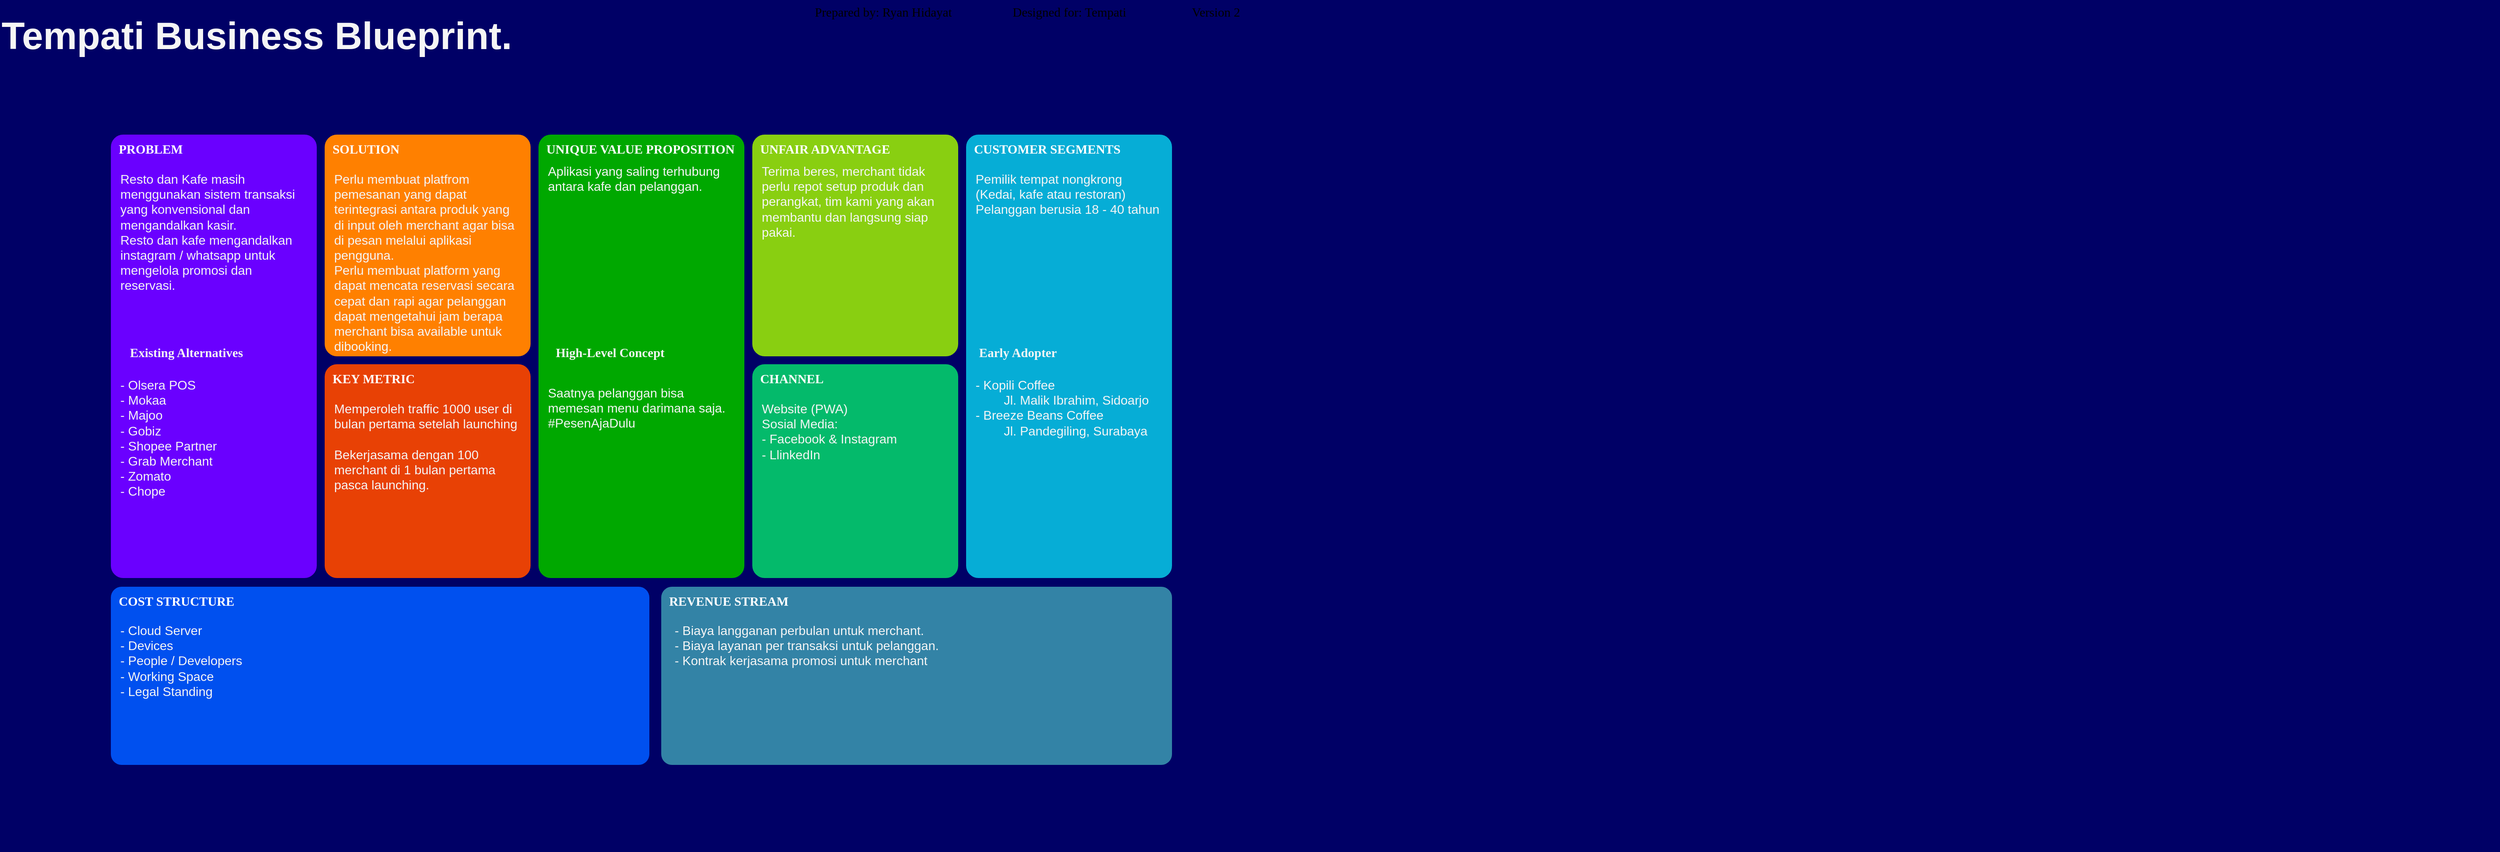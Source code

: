 <mxfile version="20.2.3" type="device" pages="5"><diagram id="Z5V-W55lDpO0GYFx_wrY" name="Lean Canvas"><mxGraphModel dx="4291" dy="1991" grid="1" gridSize="10" guides="1" tooltips="1" connect="1" arrows="1" fold="1" page="1" pageScale="1" pageWidth="1654" pageHeight="1169" background="#000066" math="0" shadow="0"><root><mxCell id="0"/><mxCell id="1" parent="0"/><mxCell id="rcuniqRoaOVMtxPlll1b-1" value="" style="shape=image;verticalLabelPosition=bottom;labelBackgroundColor=default;verticalAlign=top;aspect=fixed;imageAspect=0;image=https://ik.imagekit.io/xbsw5m8zu/insights/how-to-create-your-business-model-lean-canvas-edition/lean-canvas-template.png;" parent="1" vertex="1"><mxGeometry x="1767" y="105.38" width="1428.89" height="989.23" as="geometry"/></mxCell><mxCell id="rcuniqRoaOVMtxPlll1b-2" value="Prepared by: Ryan Hidayat" style="text;html=1;resizable=0;autosize=1;align=center;verticalAlign=middle;points=[];fillColor=none;strokeColor=none;rounded=0;fontSize=16;fontStyle=0;fontFamily=Tahoma;" parent="1" vertex="1"><mxGeometry x="1050" y="20" width="210" height="30" as="geometry"/></mxCell><mxCell id="rcuniqRoaOVMtxPlll1b-3" value="Designed for: Tempati" style="text;html=1;resizable=0;autosize=1;align=center;verticalAlign=middle;points=[];fillColor=none;strokeColor=none;rounded=0;fontSize=16;fontStyle=0;fontFamily=Tahoma;" parent="1" vertex="1"><mxGeometry x="1300" y="20" width="180" height="30" as="geometry"/></mxCell><mxCell id="rcuniqRoaOVMtxPlll1b-4" value="Version 2" style="text;html=1;resizable=0;autosize=1;align=center;verticalAlign=middle;points=[];fillColor=none;strokeColor=none;rounded=0;fontSize=16;fontStyle=0;fontFamily=Tahoma;" parent="1" vertex="1"><mxGeometry x="1530" y="20" width="90" height="30" as="geometry"/></mxCell><mxCell id="w8fE0H4x-cyEWme9j2Yp-2" value="&lt;b&gt;PROBLEM&lt;/b&gt;" style="rounded=1;whiteSpace=wrap;html=1;fontFamily=Tahoma;fontSize=16;fillColor=#6a00ff;fontColor=#ffffff;strokeColor=none;arcSize=6;verticalAlign=top;spacingTop=2;align=left;spacingLeft=8;" parent="1" vertex="1"><mxGeometry x="180" y="190" width="260" height="560" as="geometry"/></mxCell><mxCell id="w8fE0H4x-cyEWme9j2Yp-3" value="&lt;b&gt;SOLUTION&lt;/b&gt;" style="rounded=1;whiteSpace=wrap;html=1;fontFamily=Tahoma;fontSize=16;fillColor=#FF8000;fontColor=#ffffff;strokeColor=none;arcSize=6;verticalAlign=top;spacingTop=2;align=left;spacingLeft=8;" parent="1" vertex="1"><mxGeometry x="450" y="190" width="260" height="280" as="geometry"/></mxCell><mxCell id="w8fE0H4x-cyEWme9j2Yp-4" value="&lt;b&gt;KEY METRIC&lt;/b&gt;" style="rounded=1;whiteSpace=wrap;html=1;fontFamily=Tahoma;fontSize=16;fillColor=#E84105;fontColor=#ffffff;strokeColor=none;arcSize=6;verticalAlign=top;spacingTop=2;align=left;spacingLeft=8;" parent="1" vertex="1"><mxGeometry x="450" y="480" width="260" height="270" as="geometry"/></mxCell><mxCell id="w8fE0H4x-cyEWme9j2Yp-5" value="&lt;b&gt;UNIQUE VALUE PROPOSITION&lt;/b&gt;" style="rounded=1;whiteSpace=wrap;html=1;fontFamily=Tahoma;fontSize=16;fillColor=#00A800;fontColor=#ffffff;strokeColor=none;arcSize=6;verticalAlign=top;spacingTop=2;align=left;spacingLeft=8;" parent="1" vertex="1"><mxGeometry x="720" y="190" width="260" height="560" as="geometry"/></mxCell><mxCell id="w8fE0H4x-cyEWme9j2Yp-7" value="&lt;b&gt;UNFAIR ADVANTAGE&lt;/b&gt;" style="rounded=1;whiteSpace=wrap;html=1;fontFamily=Tahoma;fontSize=16;fillColor=#89CF11;fontColor=#ffffff;strokeColor=none;arcSize=6;verticalAlign=top;spacingTop=2;align=left;spacingLeft=8;" parent="1" vertex="1"><mxGeometry x="990" y="190" width="260" height="280" as="geometry"/></mxCell><mxCell id="w8fE0H4x-cyEWme9j2Yp-8" value="&lt;b&gt;CHANNEL&lt;/b&gt;" style="rounded=1;whiteSpace=wrap;html=1;fontFamily=Tahoma;fontSize=16;fillColor=#04BA6B;fontColor=#ffffff;strokeColor=none;arcSize=6;verticalAlign=top;spacingTop=2;align=left;spacingLeft=8;" parent="1" vertex="1"><mxGeometry x="990" y="480" width="260" height="270" as="geometry"/></mxCell><mxCell id="w8fE0H4x-cyEWme9j2Yp-9" value="&lt;b&gt;CUSTOMER SEGMENTS&lt;/b&gt;" style="rounded=1;whiteSpace=wrap;html=1;fontFamily=Tahoma;fontSize=16;fillColor=#06ADD6;fontColor=#ffffff;strokeColor=none;arcSize=6;verticalAlign=top;spacingTop=2;align=left;spacingLeft=8;" parent="1" vertex="1"><mxGeometry x="1260" y="190" width="260" height="560" as="geometry"/></mxCell><mxCell id="w8fE0H4x-cyEWme9j2Yp-10" value="&lt;b&gt;COST STRUCTURE&lt;/b&gt;" style="rounded=1;whiteSpace=wrap;html=1;fontFamily=Tahoma;fontSize=16;fillColor=#0050ef;fontColor=#ffffff;strokeColor=none;arcSize=6;verticalAlign=top;spacingTop=2;align=left;spacingLeft=8;" parent="1" vertex="1"><mxGeometry x="180" y="761" width="680" height="225" as="geometry"/></mxCell><mxCell id="w8fE0H4x-cyEWme9j2Yp-11" value="&lt;b&gt;REVENUE STREAM&lt;/b&gt;" style="rounded=1;whiteSpace=wrap;html=1;fontFamily=Tahoma;fontSize=16;fillColor=#3383A6;fontColor=#ffffff;strokeColor=none;arcSize=6;verticalAlign=top;spacingTop=2;align=left;spacingLeft=8;" parent="1" vertex="1"><mxGeometry x="875" y="761" width="645" height="225" as="geometry"/></mxCell><mxCell id="w8fE0H4x-cyEWme9j2Yp-12" value="Tempati Business Blueprint." style="text;html=1;resizable=0;autosize=1;align=left;verticalAlign=middle;points=[];fillColor=none;strokeColor=none;rounded=0;fontFamily=Helvetica;fontSize=48;fontColor=#F5F5F5;fontStyle=1" parent="1" vertex="1"><mxGeometry x="40" y="30" width="670" height="70" as="geometry"/></mxCell><mxCell id="w8fE0H4x-cyEWme9j2Yp-15" value="Existing Alternatives" style="text;html=1;resizable=0;autosize=1;align=center;verticalAlign=middle;points=[];fillColor=none;strokeColor=none;rounded=0;fontFamily=Tahoma;fontSize=16;fontColor=#F5F5F5;fontStyle=1" parent="1" vertex="1"><mxGeometry x="180" y="450" width="190" height="30" as="geometry"/></mxCell><mxCell id="w8fE0H4x-cyEWme9j2Yp-16" value="High-Level Concept" style="text;html=1;resizable=0;autosize=1;align=center;verticalAlign=middle;points=[];fillColor=none;strokeColor=none;rounded=0;fontFamily=Tahoma;fontSize=16;fontColor=#F5F5F5;fontStyle=1" parent="1" vertex="1"><mxGeometry x="720" y="450" width="180" height="30" as="geometry"/></mxCell><mxCell id="w8fE0H4x-cyEWme9j2Yp-17" value="Early Adopter" style="text;html=1;resizable=0;autosize=1;align=center;verticalAlign=middle;points=[];fillColor=none;strokeColor=none;rounded=0;fontFamily=Tahoma;fontSize=16;fontColor=#F5F5F5;fontStyle=1" parent="1" vertex="1"><mxGeometry x="1260" y="450" width="130" height="30" as="geometry"/></mxCell><mxCell id="w8fE0H4x-cyEWme9j2Yp-19" value="Resto dan Kafe masih menggunakan sistem transaksi yang konvensional dan mengandalkan kasir.&amp;nbsp;&lt;br&gt;Resto dan kafe mengandalkan instagram / whatsapp untuk mengelola promosi dan reservasi." style="text;html=1;strokeColor=none;fillColor=none;align=left;verticalAlign=top;whiteSpace=wrap;rounded=0;fontFamily=Helvetica;fontSize=16;fontColor=#F5F5F5;" parent="1" vertex="1"><mxGeometry x="190" y="230" width="240" height="220" as="geometry"/></mxCell><mxCell id="PvWEqDw6c_hiTOZKbYAG-1" value="- Olsera POS&lt;br&gt;- Mokaa&lt;br&gt;- Majoo&lt;br&gt;- Gobiz&lt;br&gt;- Shopee Partner&lt;br&gt;- Grab Merchant&lt;br&gt;- Zomato&lt;br&gt;- Chope" style="text;html=1;strokeColor=none;fillColor=none;align=left;verticalAlign=top;whiteSpace=wrap;rounded=0;fontFamily=Helvetica;fontSize=16;fontColor=#F5F5F5;" vertex="1" parent="1"><mxGeometry x="190" y="490" width="240" height="220" as="geometry"/></mxCell><mxCell id="PvWEqDw6c_hiTOZKbYAG-2" value="Perlu membuat platfrom pemesanan yang dapat terintegrasi antara produk yang di input oleh merchant agar bisa di pesan melalui aplikasi pengguna.&amp;nbsp;&lt;br&gt;Perlu membuat platform yang dapat mencata reservasi secara cepat dan rapi agar pelanggan dapat mengetahui jam berapa merchant bisa available untuk dibooking." style="text;html=1;strokeColor=none;fillColor=none;align=left;verticalAlign=top;whiteSpace=wrap;rounded=0;fontFamily=Helvetica;fontSize=16;fontColor=#F5F5F5;" vertex="1" parent="1"><mxGeometry x="460" y="230" width="240" height="220" as="geometry"/></mxCell><mxCell id="PvWEqDw6c_hiTOZKbYAG-3" value="Aplikasi yang saling terhubung antara kafe dan pelanggan.&amp;nbsp;&lt;br&gt;" style="text;html=1;strokeColor=none;fillColor=none;align=left;verticalAlign=top;whiteSpace=wrap;rounded=0;fontFamily=Helvetica;fontSize=16;fontColor=#F5F5F5;" vertex="1" parent="1"><mxGeometry x="730" y="220" width="240" height="220" as="geometry"/></mxCell><mxCell id="PvWEqDw6c_hiTOZKbYAG-4" value="Saatnya pelanggan bisa memesan menu darimana saja.&lt;br&gt;#PesenAjaDulu" style="text;html=1;strokeColor=none;fillColor=none;align=left;verticalAlign=top;whiteSpace=wrap;rounded=0;fontFamily=Helvetica;fontSize=16;fontColor=#F5F5F5;" vertex="1" parent="1"><mxGeometry x="730" y="500" width="240" height="220" as="geometry"/></mxCell><mxCell id="PvWEqDw6c_hiTOZKbYAG-5" value="Terima beres, merchant tidak perlu repot setup produk dan perangkat, tim kami yang akan membantu dan langsung siap pakai." style="text;html=1;strokeColor=none;fillColor=none;align=left;verticalAlign=top;whiteSpace=wrap;rounded=0;fontFamily=Helvetica;fontSize=16;fontColor=#F5F5F5;" vertex="1" parent="1"><mxGeometry x="1000" y="220" width="240" height="220" as="geometry"/></mxCell><mxCell id="PvWEqDw6c_hiTOZKbYAG-6" value="Pemilik tempat nongkrong (Kedai, kafe atau restoran)&lt;br&gt;Pelanggan berusia 18 - 40 tahun" style="text;html=1;strokeColor=none;fillColor=none;align=left;verticalAlign=top;whiteSpace=wrap;rounded=0;fontFamily=Helvetica;fontSize=16;fontColor=#F5F5F5;" vertex="1" parent="1"><mxGeometry x="1270" y="230" width="240" height="220" as="geometry"/></mxCell><mxCell id="khCcwWG0orKTHkIaDp5l-1" value="Memperoleh traffic 1000 user di bulan pertama setelah launching&lt;br&gt;&lt;br&gt;Bekerjasama dengan 100 merchant di 1 bulan pertama pasca launching." style="text;html=1;strokeColor=none;fillColor=none;align=left;verticalAlign=top;whiteSpace=wrap;rounded=0;fontFamily=Helvetica;fontSize=16;fontColor=#F5F5F5;" vertex="1" parent="1"><mxGeometry x="460" y="520" width="240" height="220" as="geometry"/></mxCell><mxCell id="khCcwWG0orKTHkIaDp5l-2" value="Website (PWA)&lt;br&gt;Sosial Media:&lt;br&gt;- Facebook &amp;amp; Instagram&lt;br&gt;- LlinkedIn" style="text;html=1;strokeColor=none;fillColor=none;align=left;verticalAlign=top;whiteSpace=wrap;rounded=0;fontFamily=Helvetica;fontSize=16;fontColor=#F5F5F5;" vertex="1" parent="1"><mxGeometry x="1000" y="520" width="240" height="220" as="geometry"/></mxCell><mxCell id="khCcwWG0orKTHkIaDp5l-3" value="- Kopili Coffee&lt;br&gt;&lt;span style=&quot;white-space: pre;&quot;&gt;&#9;&lt;/span&gt;Jl. Malik Ibrahim, Sidoarjo&lt;br&gt;- Breeze Beans Coffee&lt;br&gt;&lt;span style=&quot;white-space: pre;&quot;&gt;&#9;&lt;/span&gt;Jl. Pandegiling, Surabaya" style="text;html=1;strokeColor=none;fillColor=none;align=left;verticalAlign=top;whiteSpace=wrap;rounded=0;fontFamily=Helvetica;fontSize=16;fontColor=#F5F5F5;" vertex="1" parent="1"><mxGeometry x="1270" y="490" width="240" height="220" as="geometry"/></mxCell><mxCell id="khCcwWG0orKTHkIaDp5l-4" value="- Cloud Server&lt;br&gt;- Devices&lt;br&gt;- People / Developers&lt;br&gt;- Working Space&lt;br&gt;- Legal Standing" style="text;html=1;strokeColor=none;fillColor=none;align=left;verticalAlign=top;whiteSpace=wrap;rounded=0;fontFamily=Helvetica;fontSize=16;fontColor=#F5F5F5;" vertex="1" parent="1"><mxGeometry x="190" y="800" width="240" height="110" as="geometry"/></mxCell><mxCell id="khCcwWG0orKTHkIaDp5l-5" value="- Biaya langganan perbulan untuk merchant.&lt;br&gt;- Biaya layanan per transaksi untuk pelanggan.&lt;br&gt;- Kontrak kerjasama promosi untuk merchant" style="text;html=1;strokeColor=none;fillColor=none;align=left;verticalAlign=top;whiteSpace=wrap;rounded=0;fontFamily=Helvetica;fontSize=16;fontColor=#F5F5F5;" vertex="1" parent="1"><mxGeometry x="890" y="800" width="340" height="110" as="geometry"/></mxCell></root></mxGraphModel></diagram><diagram id="_JO51B2KW1-MNzDrkhx9" name="Business Model"><mxGraphModel dx="1502" dy="1866" grid="1" gridSize="10" guides="1" tooltips="1" connect="1" arrows="1" fold="1" page="1" pageScale="1" pageWidth="1654" pageHeight="1169" background="#000066" math="0" shadow="0"><root><mxCell id="0"/><mxCell id="1" parent="0"/><mxCell id="vbwCp0zjnWunCIX7U12h-1" value="Business Model Canvas" style="text;html=1;resizable=0;autosize=1;align=center;verticalAlign=middle;points=[];fillColor=none;strokeColor=none;rounded=0;fontSize=24;fontStyle=1;fontFamily=Tahoma;" parent="1" vertex="1"><mxGeometry x="10" y="10" width="300" height="40" as="geometry"/></mxCell><mxCell id="Yp-z2MwUw4Hi-xcnOfe8-1" value="1. Customer Segment" style="text;html=1;resizable=0;autosize=1;align=center;verticalAlign=middle;points=[];fillColor=none;strokeColor=none;rounded=0;fontFamily=Tahoma;fontSize=24;" parent="1" vertex="1"><mxGeometry x="60" y="100" width="250" height="40" as="geometry"/></mxCell><mxCell id="Yp-z2MwUw4Hi-xcnOfe8-2" value="2. Value Proposition" style="text;html=1;resizable=0;autosize=1;align=center;verticalAlign=middle;points=[];fillColor=none;strokeColor=none;rounded=0;fontFamily=Tahoma;fontSize=24;" parent="1" vertex="1"><mxGeometry x="610" y="90" width="230" height="40" as="geometry"/></mxCell><mxCell id="Yp-z2MwUw4Hi-xcnOfe8-3" value="" style="shape=image;verticalLabelPosition=bottom;labelBackgroundColor=default;verticalAlign=top;aspect=fixed;imageAspect=0;image=https://a.storyblok.com/f/118861/1920x1080/054ebacb85/bmi_business-model-canvas.jpg;" parent="1" vertex="1"><mxGeometry x="217.41" y="-720" width="1082.59" height="610" as="geometry"/></mxCell><mxCell id="Yp-z2MwUw4Hi-xcnOfe8-4" value="3. Revenue Stream" style="text;html=1;resizable=0;autosize=1;align=center;verticalAlign=middle;points=[];fillColor=none;strokeColor=none;rounded=0;fontFamily=Tahoma;fontSize=24;" parent="1" vertex="1"><mxGeometry x="1210" y="90" width="230" height="40" as="geometry"/></mxCell><mxCell id="Yp-z2MwUw4Hi-xcnOfe8-5" value="4. Channel" style="text;html=1;resizable=0;autosize=1;align=center;verticalAlign=middle;points=[];fillColor=none;strokeColor=none;rounded=0;fontFamily=Tahoma;fontSize=24;" parent="1" vertex="1"><mxGeometry x="45" y="370" width="140" height="40" as="geometry"/></mxCell><mxCell id="Yp-z2MwUw4Hi-xcnOfe8-6" value="5. Key Activities" style="text;html=1;resizable=0;autosize=1;align=center;verticalAlign=middle;points=[];fillColor=none;strokeColor=none;rounded=0;fontFamily=Tahoma;fontSize=24;" parent="1" vertex="1"><mxGeometry x="637" y="370" width="190" height="40" as="geometry"/></mxCell><mxCell id="Yp-z2MwUw4Hi-xcnOfe8-7" value="6. Key Resource" style="text;html=1;resizable=0;autosize=1;align=center;verticalAlign=middle;points=[];fillColor=none;strokeColor=none;rounded=0;fontFamily=Tahoma;fontSize=24;" parent="1" vertex="1"><mxGeometry x="1180" y="370" width="190" height="40" as="geometry"/></mxCell><mxCell id="Yp-z2MwUw4Hi-xcnOfe8-8" value="8. Cost Structure" style="text;html=1;resizable=0;autosize=1;align=center;verticalAlign=middle;points=[];fillColor=none;strokeColor=none;rounded=0;fontFamily=Tahoma;fontSize=24;" parent="1" vertex="1"><mxGeometry x="660" y="730" width="200" height="40" as="geometry"/></mxCell><mxCell id="Yp-z2MwUw4Hi-xcnOfe8-9" value="9. Societal Benefits" style="text;html=1;resizable=0;autosize=1;align=center;verticalAlign=middle;points=[];fillColor=none;strokeColor=none;rounded=0;fontFamily=Tahoma;fontSize=24;" parent="1" vertex="1"><mxGeometry x="1180" y="740" width="230" height="40" as="geometry"/></mxCell><mxCell id="Yp-z2MwUw4Hi-xcnOfe8-10" value="7. Key Partners" style="text;html=1;resizable=0;autosize=1;align=center;verticalAlign=middle;points=[];fillColor=none;strokeColor=none;rounded=0;fontFamily=Tahoma;fontSize=24;" parent="1" vertex="1"><mxGeometry x="25" y="740" width="180" height="40" as="geometry"/></mxCell><mxCell id="LGt5jnjY-vq3sxvCfBIW-1" value="Prepared by: Ryan Hidayat" style="text;html=1;resizable=0;autosize=1;align=center;verticalAlign=middle;points=[];fillColor=none;strokeColor=none;rounded=0;fontSize=16;fontStyle=0;fontFamily=Tahoma;" parent="1" vertex="1"><mxGeometry x="1050" y="20" width="210" height="30" as="geometry"/></mxCell><mxCell id="LGt5jnjY-vq3sxvCfBIW-2" value="Designed for: Tempati" style="text;html=1;resizable=0;autosize=1;align=center;verticalAlign=middle;points=[];fillColor=none;strokeColor=none;rounded=0;fontSize=16;fontStyle=0;fontFamily=Tahoma;" parent="1" vertex="1"><mxGeometry x="1300" y="20" width="180" height="30" as="geometry"/></mxCell><mxCell id="LGt5jnjY-vq3sxvCfBIW-3" value="Version 1" style="text;html=1;resizable=0;autosize=1;align=center;verticalAlign=middle;points=[];fillColor=none;strokeColor=none;rounded=0;fontSize=16;fontStyle=0;fontFamily=Tahoma;" parent="1" vertex="1"><mxGeometry x="1530" y="20" width="90" height="30" as="geometry"/></mxCell></root></mxGraphModel></diagram><diagram id="pTaQkWtXo6OR1rmEIH4k" name="User Journey"><mxGraphModel dx="1061" dy="697" grid="0" gridSize="10" guides="1" tooltips="1" connect="1" arrows="1" fold="1" page="0" pageScale="1" pageWidth="850" pageHeight="1100" math="0" shadow="0"><root><mxCell id="0"/><mxCell id="1" parent="0"/></root></mxGraphModel></diagram><diagram id="w8faq_MtKlzqNh-fFUlK" name="Customer Journey"><mxGraphModel dx="1502" dy="1097" grid="0" gridSize="10" guides="1" tooltips="1" connect="1" arrows="1" fold="1" page="0" pageScale="1" pageWidth="850" pageHeight="1100" math="0" shadow="0"><root><mxCell id="0"/><mxCell id="1" parent="0"/><mxCell id="SP4B-tbA2v2fmvTmh82b-1" value="&lt;b&gt;Profil Merchant:&lt;/b&gt;&lt;br&gt;Kopili Coffee&lt;br&gt;Jl. Malik Ibrahim&amp;nbsp;&lt;br&gt;Buka setiap hari jam 9.00 - 22.00&lt;br&gt;insagram: @kopili.sda" style="text;html=1;resizable=0;autosize=1;align=left;verticalAlign=middle;points=[];fillColor=none;strokeColor=none;rounded=0;" parent="1" vertex="1"><mxGeometry x="653.003" y="60.003" width="194" height="84" as="geometry"/></mxCell><mxCell id="SP4B-tbA2v2fmvTmh82b-2" value="Customer Journey (Qualitative Interview Result)" style="text;html=1;resizable=0;autosize=1;align=center;verticalAlign=middle;points=[];fillColor=none;strokeColor=none;rounded=0;fontFamily=Helvetica;fontSize=28;fontStyle=1" parent="1" vertex="1"><mxGeometry x="193.0" y="-20.003" width="658" height="46" as="geometry"/></mxCell><mxCell id="SP4B-tbA2v2fmvTmh82b-3" value="Tujuan" style="text;html=1;resizable=0;autosize=1;align=center;verticalAlign=middle;points=[];fillColor=none;strokeColor=none;rounded=0;fontStyle=1;fontSize=16;" parent="1" vertex="1"><mxGeometry x="204.0" y="44.997" width="69" height="31" as="geometry"/></mxCell><mxCell id="SP4B-tbA2v2fmvTmh82b-5" value="&lt;span style=&quot;font-size: 12px;&quot;&gt;Menanyakan tentang proses bisnis kafe harian dimulai dari persiapan buka keda hingga setelah tutup kedai.&lt;/span&gt;" style="text;html=1;strokeColor=none;fillColor=none;align=left;verticalAlign=middle;whiteSpace=wrap;rounded=0;fontSize=16;" parent="1" vertex="1"><mxGeometry x="204" y="82.33" width="273" height="61.67" as="geometry"/></mxCell><mxCell id="MCZEu4xUirXT1ynBmsk7-1" value="- Persiapan buka kedai (30 menit sebelum)" style="text;html=1;resizable=0;autosize=1;align=left;verticalAlign=middle;points=[];fillColor=none;strokeColor=none;rounded=0;fontFamily=Helvetica;fontSize=14;" vertex="1" parent="1"><mxGeometry x="217" y="232" width="285" height="29" as="geometry"/></mxCell><mxCell id="MCZEu4xUirXT1ynBmsk7-3" value="- CEK BAHAN" style="text;html=1;resizable=0;autosize=1;align=left;verticalAlign=middle;points=[];fillColor=none;strokeColor=none;rounded=0;fontFamily=Helvetica;fontSize=14;" vertex="1" parent="1"><mxGeometry x="228" y="261" width="107" height="29" as="geometry"/></mxCell><mxCell id="MCZEu4xUirXT1ynBmsk7-4" value="Stok checklist untuk penjualan hari ini dan&lt;br&gt;Cek kadaluwarsa bahan" style="text;html=1;resizable=0;autosize=1;align=left;verticalAlign=middle;points=[];fillColor=none;strokeColor=none;rounded=0;fontFamily=Helvetica;fontSize=14;" vertex="1" parent="1"><mxGeometry x="239" y="283" width="279" height="46" as="geometry"/></mxCell><mxCell id="MCZEu4xUirXT1ynBmsk7-5" value="- Menyalakan Mesin dan alat masak" style="text;html=1;resizable=0;autosize=1;align=left;verticalAlign=middle;points=[];fillColor=none;strokeColor=none;rounded=0;fontFamily=Helvetica;fontSize=14;" vertex="1" parent="1"><mxGeometry x="228" y="329" width="242" height="29" as="geometry"/></mxCell><mxCell id="MCZEu4xUirXT1ynBmsk7-6" value="- Cleaning area" style="text;html=1;resizable=0;autosize=1;align=left;verticalAlign=middle;points=[];fillColor=none;strokeColor=none;rounded=0;fontFamily=Helvetica;fontSize=14;" vertex="1" parent="1"><mxGeometry x="228" y="358" width="114" height="29" as="geometry"/></mxCell><mxCell id="MCZEu4xUirXT1ynBmsk7-7" value="- Buka Kedai (Pukul 09:00)" style="text;html=1;resizable=0;autosize=1;align=left;verticalAlign=middle;points=[];fillColor=none;strokeColor=none;rounded=0;fontFamily=Helvetica;fontSize=14;" vertex="1" parent="1"><mxGeometry x="217" y="393" width="185" height="29" as="geometry"/></mxCell><mxCell id="MCZEu4xUirXT1ynBmsk7-8" value="- Melayani pelanggan&amp;nbsp;" style="text;html=1;resizable=0;autosize=1;align=left;verticalAlign=middle;points=[];fillColor=none;strokeColor=none;rounded=0;fontFamily=Helvetica;fontSize=14;" vertex="1" parent="1"><mxGeometry x="228" y="427" width="156" height="29" as="geometry"/></mxCell><mxCell id="MCZEu4xUirXT1ynBmsk7-9" value="Kasir menyapa pembeli" style="text;html=1;resizable=0;autosize=1;align=left;verticalAlign=middle;points=[];fillColor=none;strokeColor=none;rounded=0;fontFamily=Helvetica;fontSize=14;" vertex="1" parent="1"><mxGeometry x="495" y="536" width="164" height="29" as="geometry"/></mxCell><mxCell id="MCZEu4xUirXT1ynBmsk7-10" value="SOP Pelayanan: Menyapa - Menawarkan menu, dan melakukan transaksi" style="text;html=1;resizable=0;autosize=1;align=left;verticalAlign=middle;points=[];fillColor=none;strokeColor=none;rounded=0;fontFamily=Helvetica;fontSize=14;" vertex="1" parent="1"><mxGeometry x="375" y="427" width="477" height="29" as="geometry"/></mxCell><mxCell id="MCZEu4xUirXT1ynBmsk7-11" value="(2 Pembeli datang)" style="text;html=1;resizable=0;autosize=1;align=left;verticalAlign=middle;points=[];fillColor=none;strokeColor=none;rounded=0;fontFamily=Helvetica;fontSize=14;" vertex="1" parent="1"><mxGeometry x="98" y="507" width="136" height="29" as="geometry"/></mxCell><mxCell id="MCZEu4xUirXT1ynBmsk7-12" value="Actor" style="shape=umlActor;verticalLabelPosition=bottom;verticalAlign=top;html=1;outlineConnect=0;fontFamily=Helvetica;fontSize=14;" vertex="1" parent="1"><mxGeometry x="136" y="541" width="11" height="22" as="geometry"/></mxCell><mxCell id="MCZEu4xUirXT1ynBmsk7-15" value="Actor" style="shape=umlActor;verticalLabelPosition=bottom;verticalAlign=top;html=1;outlineConnect=0;fontFamily=Helvetica;fontSize=14;" vertex="1" parent="1"><mxGeometry x="186" y="541" width="11" height="22" as="geometry"/></mxCell><mxCell id="MCZEu4xUirXT1ynBmsk7-17" value="Pembeli diarahkan untuk memesan menu di kasir" style="text;html=1;strokeColor=none;fillColor=none;align=center;verticalAlign=middle;whiteSpace=wrap;rounded=0;fontFamily=Helvetica;fontSize=12;" vertex="1" parent="1"><mxGeometry x="280" y="537" width="143" height="30" as="geometry"/></mxCell><mxCell id="MCZEu4xUirXT1ynBmsk7-19" value="Pembeli langsung duduk di meja" style="text;html=1;strokeColor=none;fillColor=none;align=center;verticalAlign=middle;whiteSpace=wrap;rounded=0;fontFamily=Helvetica;fontSize=12;" vertex="1" parent="1"><mxGeometry x="288" y="695" width="143" height="30" as="geometry"/></mxCell><mxCell id="MCZEu4xUirXT1ynBmsk7-20" value="Pelayan menghampiri pembeli &lt;br&gt;dan menawarkan menu" style="text;html=1;resizable=0;autosize=1;align=left;verticalAlign=middle;points=[];fillColor=none;strokeColor=none;rounded=0;fontFamily=Helvetica;fontSize=14;" vertex="1" parent="1"><mxGeometry x="495" y="687" width="206" height="46" as="geometry"/></mxCell><mxCell id="MCZEu4xUirXT1ynBmsk7-21" value="Pembeli memilih menu, berkomunikasi, melakukan transaksi." style="text;html=1;strokeColor=none;fillColor=none;align=center;verticalAlign=middle;whiteSpace=wrap;rounded=0;fontFamily=Helvetica;fontSize=12;" vertex="1" parent="1"><mxGeometry x="742" y="530" width="143" height="49" as="geometry"/></mxCell><mxCell id="MCZEu4xUirXT1ynBmsk7-22" value="Kasir mengkonfirmasi pesanan" style="text;html=1;resizable=0;autosize=1;align=left;verticalAlign=middle;points=[];fillColor=none;strokeColor=none;rounded=0;fontFamily=Helvetica;fontSize=14;" vertex="1" parent="1"><mxGeometry x="943" y="536" width="210" height="29" as="geometry"/></mxCell><mxCell id="MCZEu4xUirXT1ynBmsk7-23" value="Pembeli membayar pesanan ke kasir" style="text;html=1;resizable=0;autosize=1;align=left;verticalAlign=middle;points=[];fillColor=none;strokeColor=none;rounded=0;fontFamily=Helvetica;fontSize=14;" vertex="1" parent="1"><mxGeometry x="1181" y="537.5" width="248" height="29" as="geometry"/></mxCell><mxCell id="MCZEu4xUirXT1ynBmsk7-24" value="Kasir menerima pesanan, struk di print 2x&lt;br&gt;- struk 1 untuk pelanggan&lt;br&gt;- struk 2 untuk dapur" style="text;html=1;resizable=0;autosize=1;align=left;verticalAlign=middle;points=[];fillColor=none;strokeColor=none;rounded=0;fontFamily=Helvetica;fontSize=14;" vertex="1" parent="1"><mxGeometry x="1457" y="525" width="276" height="62" as="geometry"/></mxCell><mxCell id="MCZEu4xUirXT1ynBmsk7-25" value="Kasir memberi struk 1 beserta nomor pesanan &lt;br&gt;untuk memudahkan pelayan mengantar pesanan" style="text;html=1;resizable=0;autosize=1;align=left;verticalAlign=middle;points=[];fillColor=none;strokeColor=none;rounded=0;fontFamily=Helvetica;fontSize=14;" vertex="1" parent="1"><mxGeometry x="1804" y="529" width="322" height="46" as="geometry"/></mxCell><mxCell id="MCZEu4xUirXT1ynBmsk7-29" value="Pembeli ingin reservasi" style="text;html=1;strokeColor=none;fillColor=none;align=center;verticalAlign=middle;whiteSpace=wrap;rounded=0;fontFamily=Helvetica;fontSize=12;" vertex="1" parent="1"><mxGeometry x="61" y="925" width="143" height="30" as="geometry"/></mxCell><mxCell id="MCZEu4xUirXT1ynBmsk7-30" value="Reservasi melalui kasir" style="text;html=1;strokeColor=none;fillColor=none;align=center;verticalAlign=middle;whiteSpace=wrap;rounded=0;fontFamily=Helvetica;fontSize=12;" vertex="1" parent="1"><mxGeometry x="277.5" y="925" width="143" height="30" as="geometry"/></mxCell><mxCell id="MCZEu4xUirXT1ynBmsk7-31" value="Reservasi melalui direct message instagram atau whatsapp" style="text;html=1;strokeColor=none;fillColor=none;align=center;verticalAlign=middle;whiteSpace=wrap;rounded=0;fontFamily=Helvetica;fontSize=12;" vertex="1" parent="1"><mxGeometry x="284" y="1066" width="143" height="30" as="geometry"/></mxCell><mxCell id="MCZEu4xUirXT1ynBmsk7-32" value="Pelanggan memilih tempat duduk" style="text;html=1;resizable=0;autosize=1;align=left;verticalAlign=middle;points=[];fillColor=none;strokeColor=none;rounded=0;fontFamily=Helvetica;fontSize=14;" vertex="1" parent="1"><mxGeometry x="2252" y="614" width="226" height="29" as="geometry"/></mxCell><mxCell id="MCZEu4xUirXT1ynBmsk7-33" value="Dapur menyiapkan pesanan" style="text;html=1;resizable=0;autosize=1;align=left;verticalAlign=middle;points=[];fillColor=none;strokeColor=none;rounded=0;fontFamily=Helvetica;fontSize=14;" vertex="1" parent="1"><mxGeometry x="2252" y="478" width="193" height="29" as="geometry"/></mxCell><mxCell id="MCZEu4xUirXT1ynBmsk7-34" value="Dapur memberi isyarat ke pelayan &lt;br&gt;bahwapesanan siap disajikan&amp;nbsp;" style="text;html=1;resizable=0;autosize=1;align=left;verticalAlign=middle;points=[];fillColor=none;strokeColor=none;rounded=0;fontFamily=Helvetica;fontSize=14;" vertex="1" parent="1"><mxGeometry x="2637" y="470" width="231" height="46" as="geometry"/></mxCell><mxCell id="MCZEu4xUirXT1ynBmsk7-35" value="Pelayan mengantar pesanan ke meja pelanggan &lt;br&gt;sesuai dengan nomor pesanan yang diberikan" style="text;html=1;resizable=0;autosize=1;align=left;verticalAlign=middle;points=[];fillColor=none;strokeColor=none;rounded=0;fontFamily=Helvetica;fontSize=14;" vertex="1" parent="1"><mxGeometry x="2923" y="471" width="319" height="46" as="geometry"/></mxCell><mxCell id="MCZEu4xUirXT1ynBmsk7-36" value="Pelanggan mendapat pesanan" style="text;html=1;resizable=0;autosize=1;align=left;verticalAlign=middle;points=[];fillColor=none;strokeColor=none;rounded=0;fontFamily=Helvetica;fontSize=14;" vertex="1" parent="1"><mxGeometry x="3298" y="529" width="209" height="29" as="geometry"/></mxCell><mxCell id="MCZEu4xUirXT1ynBmsk7-37" value="Transaksi berhasil" style="text;html=1;resizable=0;autosize=1;align=left;verticalAlign=middle;points=[];fillColor=none;strokeColor=none;rounded=0;fontFamily=Helvetica;fontSize=14;" vertex="1" parent="1"><mxGeometry x="3620" y="529" width="131" height="29" as="geometry"/></mxCell><mxCell id="MCZEu4xUirXT1ynBmsk7-38" value="Kopili menerapkan jatah waktu proses memasak:&amp;nbsp;&lt;br&gt;- Untuk makanan dimasak sekitar 5 - 20 menit&lt;br&gt;- Untuk minuman / bar disiapkan sekitar 3 - 15 menit" style="text;html=1;strokeColor=none;fillColor=none;align=left;verticalAlign=middle;whiteSpace=wrap;rounded=0;fontFamily=Helvetica;fontSize=12;" vertex="1" parent="1"><mxGeometry x="2260" y="541" width="344" height="30" as="geometry"/></mxCell></root></mxGraphModel></diagram><diagram id="i8p1gIJgeLvqEVuIpCe1" name="Product Solution Flow"><mxGraphModel dx="1502" dy="697" grid="0" gridSize="10" guides="1" tooltips="1" connect="1" arrows="1" fold="1" page="0" pageScale="1" pageWidth="850" pageHeight="1100" math="0" shadow="0"><root><mxCell id="0"/><mxCell id="1" parent="0"/></root></mxGraphModel></diagram></mxfile>